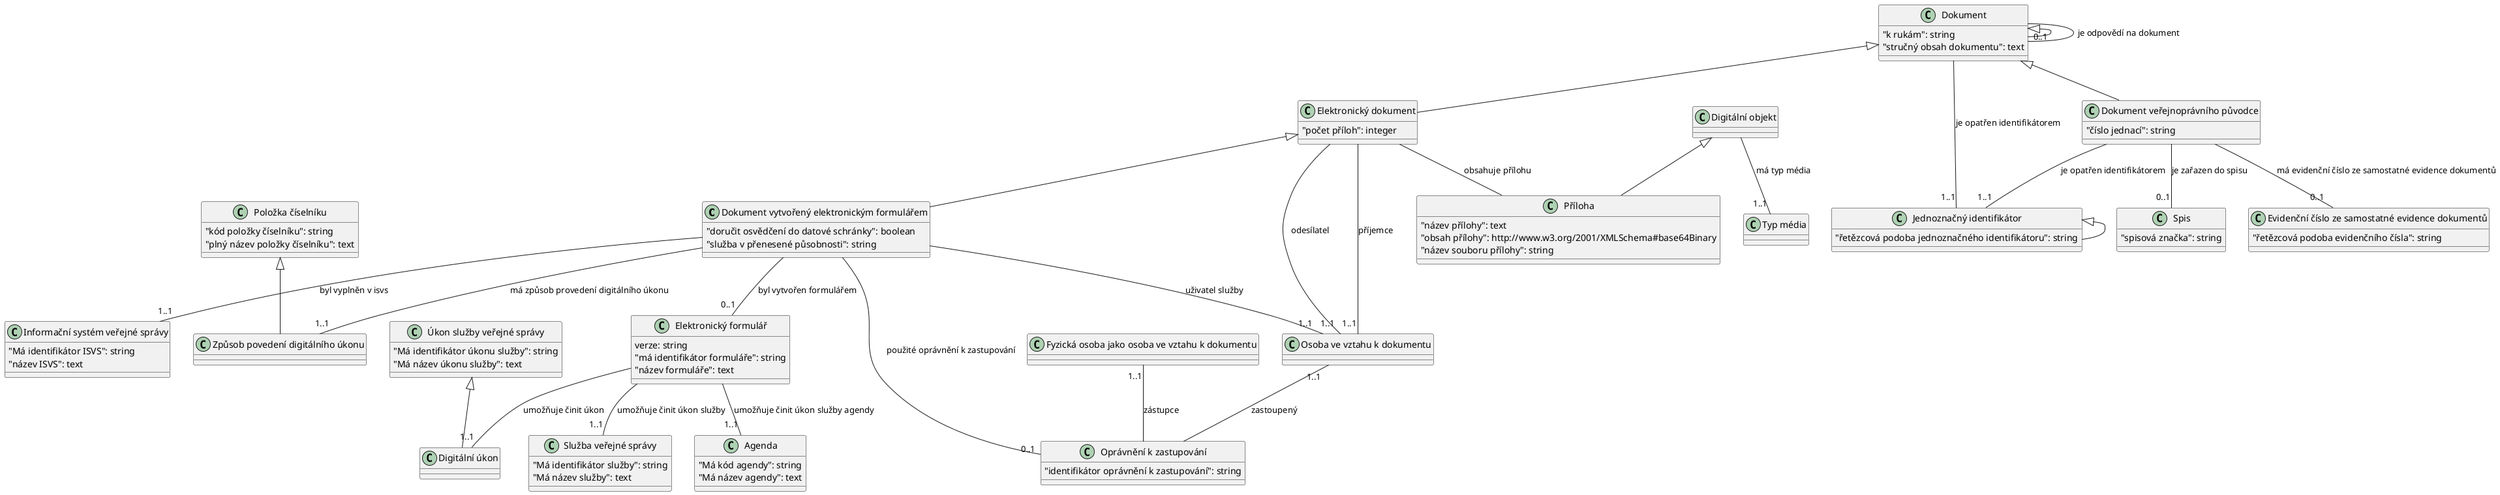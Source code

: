 @startuml
set namespaceSeparator none
class "Dokument vytvořený elektronickým formulářem" {
  "doručit osvědčení do datové schránky": boolean
  "služba v přenesené působnosti": string
}

class "Elektronický dokument" {
  "počet příloh": integer
}

class "Informační systém veřejné správy" {
  "Má identifikátor ISVS": string
  "název ISVS": text
}

class "Způsob povedení digitálního úkonu" {
}

class "Položka číselníku" {
  "kód položky číselníku": string
  "plný název položky číselníku": text
}

class "Elektronický formulář" {
  verze: string
  "má identifikátor formuláře": string
  "název formuláře": text
}

class Dokument {
  "k rukám": string
  "stručný obsah dokumentu": text
}

class "Příloha" {
  "název přílohy": text
  "obsah přílohy": http://www.w3.org/2001/XMLSchema#base64Binary
  "název souboru přílohy": string
}

class "Digitální objekt" {
}

class "Jednoznačný identifikátor" {
  "řetězcová podoba jednoznačného identifikátoru": string
}

class Dokument {
}

class "Dokument veřejnoprávního původce" {
  "číslo jednací": string
}

class "Jednoznačný identifikátor" {
}

class Spis {
  "spisová značka": string
}

class "Evidenční číslo ze samostatné evidence dokumentů" {
  "řetězcová podoba evidenčního čísla": string
}

class "Fyzická osoba jako osoba ve vztahu k dokumentu" {
}

class "Osoba ve vztahu k dokumentu" {
}

class "Digitální úkon" {
}

class "Úkon služby veřejné správy" {
  "Má identifikátor úkonu služby": string
  "Má název úkonu služby": text
}

class "Služba veřejné správy" {
  "Má identifikátor služby": string
  "Má název služby": text
}

class Agenda {
  "Má kód agendy": string
  "Má název agendy": text
}

class "Typ média" {
}

class "Oprávnění k zastupování" {
  "identifikátor oprávnění k zastupování": string
}

"Elektronický dokument" <|-- "Dokument vytvořený elektronickým formulářem"
Dokument <|-- "Elektronický dokument"
"Položka číselníku" <|-- "Způsob povedení digitálního úkonu"
"Digitální objekt" <|-- "Příloha"
Dokument <|-- Dokument
Dokument <|-- "Dokument veřejnoprávního původce"
"Jednoznačný identifikátor" <|-- "Jednoznačný identifikátor"
"Úkon služby veřejné správy" <|-- "Digitální úkon"
"Dokument vytvořený elektronickým formulářem" -- "1..1" "Informační systém veřejné správy" :  "byl vyplněn v isvs"
"Dokument vytvořený elektronickým formulářem" -- "1..1" "Způsob povedení digitálního úkonu" :  "má způsob provedení digitálního úkonu"
"Dokument vytvořený elektronickým formulářem" -- "0..1" "Elektronický formulář" :  "byl vytvořen formulářem"
"Dokument vytvořený elektronickým formulářem" -- "1..1" "Osoba ve vztahu k dokumentu" :  "uživatel služby"
"Dokument vytvořený elektronickým formulářem" -- "0..1" "Oprávnění k zastupování" :  "použité oprávnění k zastupování"
"Elektronický dokument" -- "Příloha" :  "obsahuje přílohu"
"Elektronický dokument" -- "1..1" "Osoba ve vztahu k dokumentu" :  "odesílatel"
"Elektronický dokument" -- "1..1" "Osoba ve vztahu k dokumentu" :  "příjemce"
"Elektronický formulář" -- "1..1" "Digitální úkon" :  "umožňuje činit úkon"
"Elektronický formulář" -- "1..1" "Služba veřejné správy" :  "umožňuje činit úkon služby"
"Elektronický formulář" -- "1..1" Agenda :  "umožňuje činit úkon služby agendy"
Dokument -- "0..1" Dokument :  "je odpovědí na dokument"
Dokument -- "1..1" "Jednoznačný identifikátor" :  "je opatřen identifikátorem"
"Digitální objekt" -- "1..1" "Typ média" :  "má typ média"
"Dokument veřejnoprávního původce" -- "1..1" "Jednoznačný identifikátor" :  "je opatřen identifikátorem"
"Dokument veřejnoprávního původce" -- "0..1" Spis :  "je zařazen do spisu"
"Dokument veřejnoprávního původce" -- "0..1" "Evidenční číslo ze samostatné evidence dokumentů" :  "má evidenční číslo ze samostatné evidence dokumentů"
"Fyzická osoba jako osoba ve vztahu k dokumentu" "1..1" -- "Oprávnění k zastupování" :  "zástupce"
"Osoba ve vztahu k dokumentu" "1..1" -- "Oprávnění k zastupování" :  "zastoupený"
@enduml
